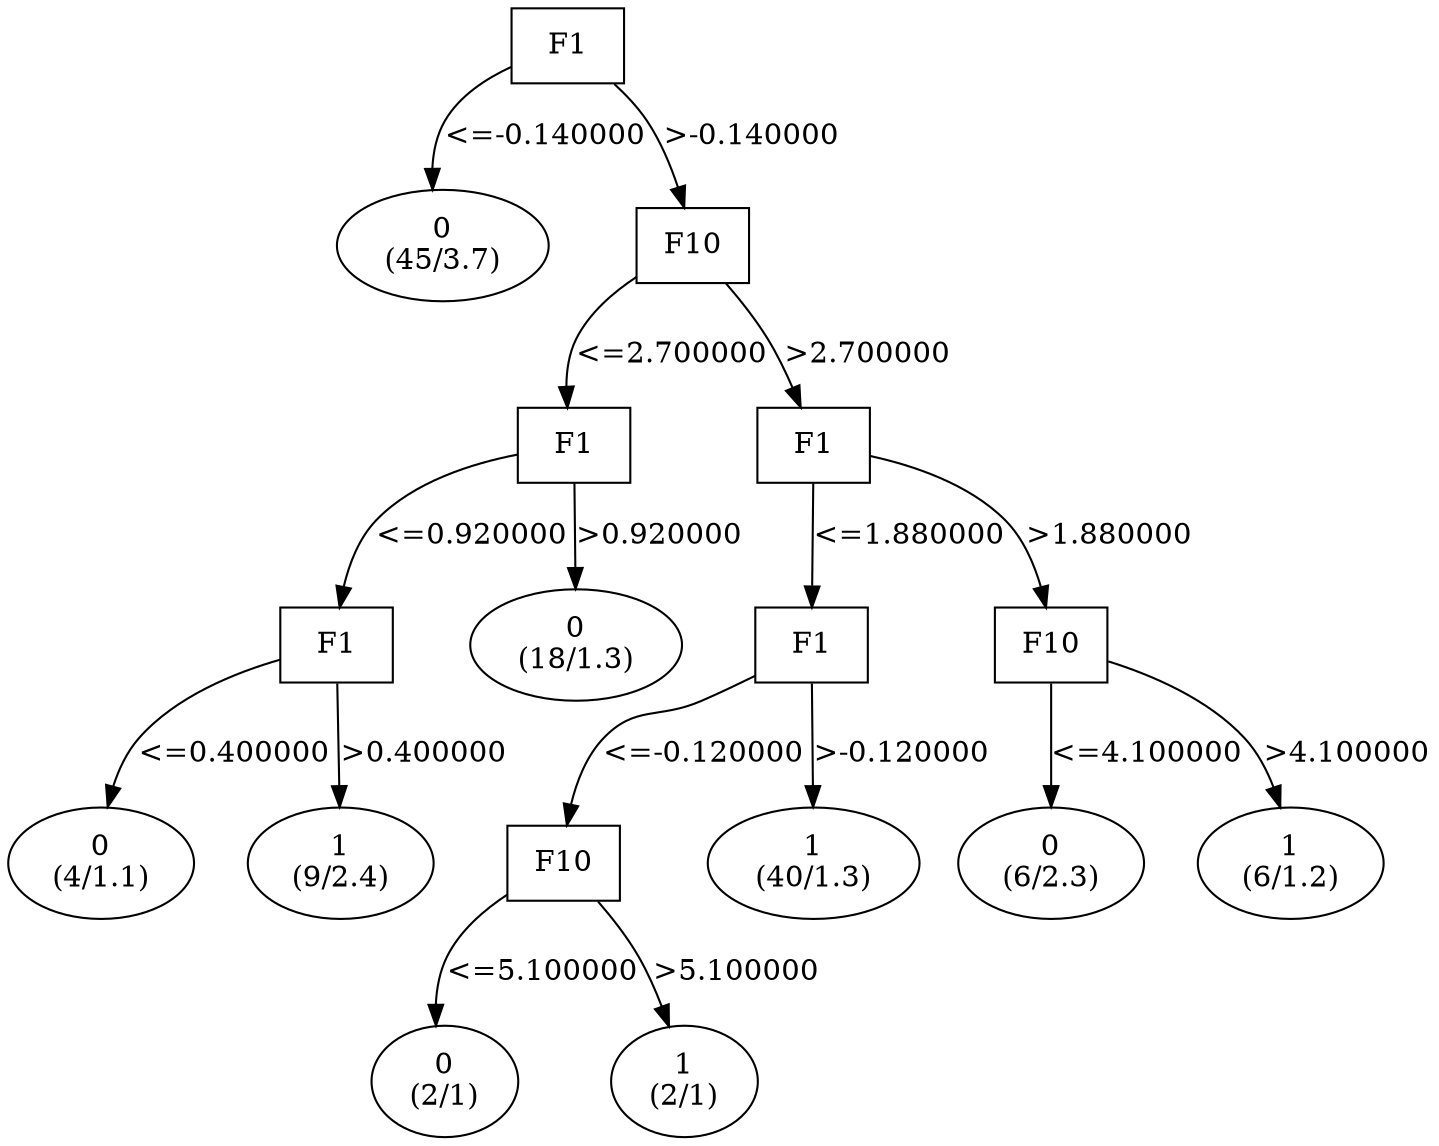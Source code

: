 digraph YaDT {
n0 [ shape=box, label="F1\n"]
n0 -> n1 [label="<=-0.140000"]
n1 [ shape=ellipse, label="0\n(45/3.7)"]
n0 -> n2 [label=">-0.140000"]
n2 [ shape=box, label="F10\n"]
n2 -> n3 [label="<=2.700000"]
n3 [ shape=box, label="F1\n"]
n3 -> n4 [label="<=0.920000"]
n4 [ shape=box, label="F1\n"]
n4 -> n5 [label="<=0.400000"]
n5 [ shape=ellipse, label="0\n(4/1.1)"]
n4 -> n6 [label=">0.400000"]
n6 [ shape=ellipse, label="1\n(9/2.4)"]
n3 -> n8 [label=">0.920000"]
n8 [ shape=ellipse, label="0\n(18/1.3)"]
n2 -> n10 [label=">2.700000"]
n10 [ shape=box, label="F1\n"]
n10 -> n11 [label="<=1.880000"]
n11 [ shape=box, label="F1\n"]
n11 -> n12 [label="<=-0.120000"]
n12 [ shape=box, label="F10\n"]
n12 -> n13 [label="<=5.100000"]
n13 [ shape=ellipse, label="0\n(2/1)"]
n12 -> n14 [label=">5.100000"]
n14 [ shape=ellipse, label="1\n(2/1)"]
n11 -> n16 [label=">-0.120000"]
n16 [ shape=ellipse, label="1\n(40/1.3)"]
n10 -> n18 [label=">1.880000"]
n18 [ shape=box, label="F10\n"]
n18 -> n19 [label="<=4.100000"]
n19 [ shape=ellipse, label="0\n(6/2.3)"]
n18 -> n20 [label=">4.100000"]
n20 [ shape=ellipse, label="1\n(6/1.2)"]
}

